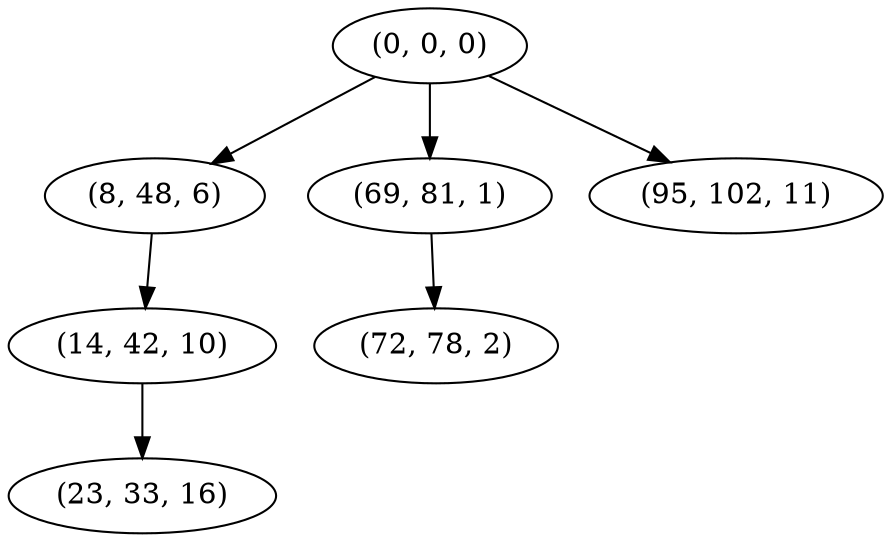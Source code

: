 digraph tree {
    "(0, 0, 0)";
    "(8, 48, 6)";
    "(14, 42, 10)";
    "(23, 33, 16)";
    "(69, 81, 1)";
    "(72, 78, 2)";
    "(95, 102, 11)";
    "(0, 0, 0)" -> "(8, 48, 6)";
    "(0, 0, 0)" -> "(69, 81, 1)";
    "(0, 0, 0)" -> "(95, 102, 11)";
    "(8, 48, 6)" -> "(14, 42, 10)";
    "(14, 42, 10)" -> "(23, 33, 16)";
    "(69, 81, 1)" -> "(72, 78, 2)";
}
